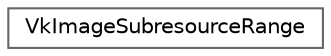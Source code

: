 digraph "类继承关系图"
{
 // LATEX_PDF_SIZE
  bgcolor="transparent";
  edge [fontname=Helvetica,fontsize=10,labelfontname=Helvetica,labelfontsize=10];
  node [fontname=Helvetica,fontsize=10,shape=box,height=0.2,width=0.4];
  rankdir="LR";
  Node0 [id="Node000000",label="VkImageSubresourceRange",height=0.2,width=0.4,color="grey40", fillcolor="white", style="filled",URL="$struct_vk_image_subresource_range.html",tooltip=" "];
}
